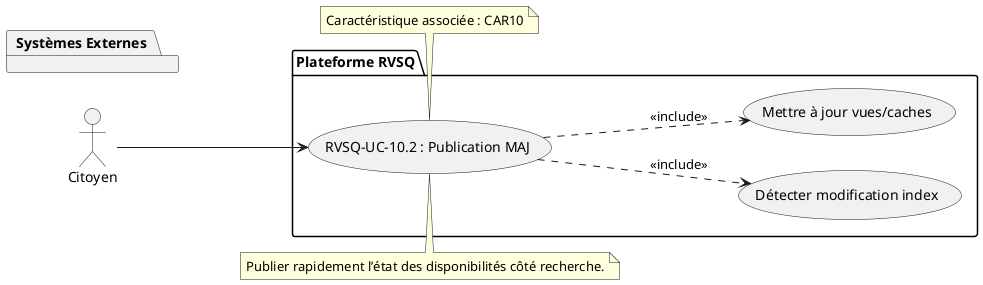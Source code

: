 @startuml RVSQ-UC-10_2_Publication_Disponibilites
left to right direction
actor "Citoyen" as a1

package "Plateforme RVSQ" {
  usecase "RVSQ-UC-10.2 : Publication MAJ" as UC102
  usecase "Détecter modification index" as UC102_1
  usecase "Mettre à jour vues/caches" as UC102_2
}

package "Systèmes Externes" {
  
}

a1 --> UC102

UC102 ..> UC102_1 : <<include>>
UC102 ..> UC102_2 : <<include>>

note top of UC102
Publier rapidement l’état des disponibilités côté recherche.
end note

note bottom of UC102
Caractéristique associée : CAR10
end note
@enduml